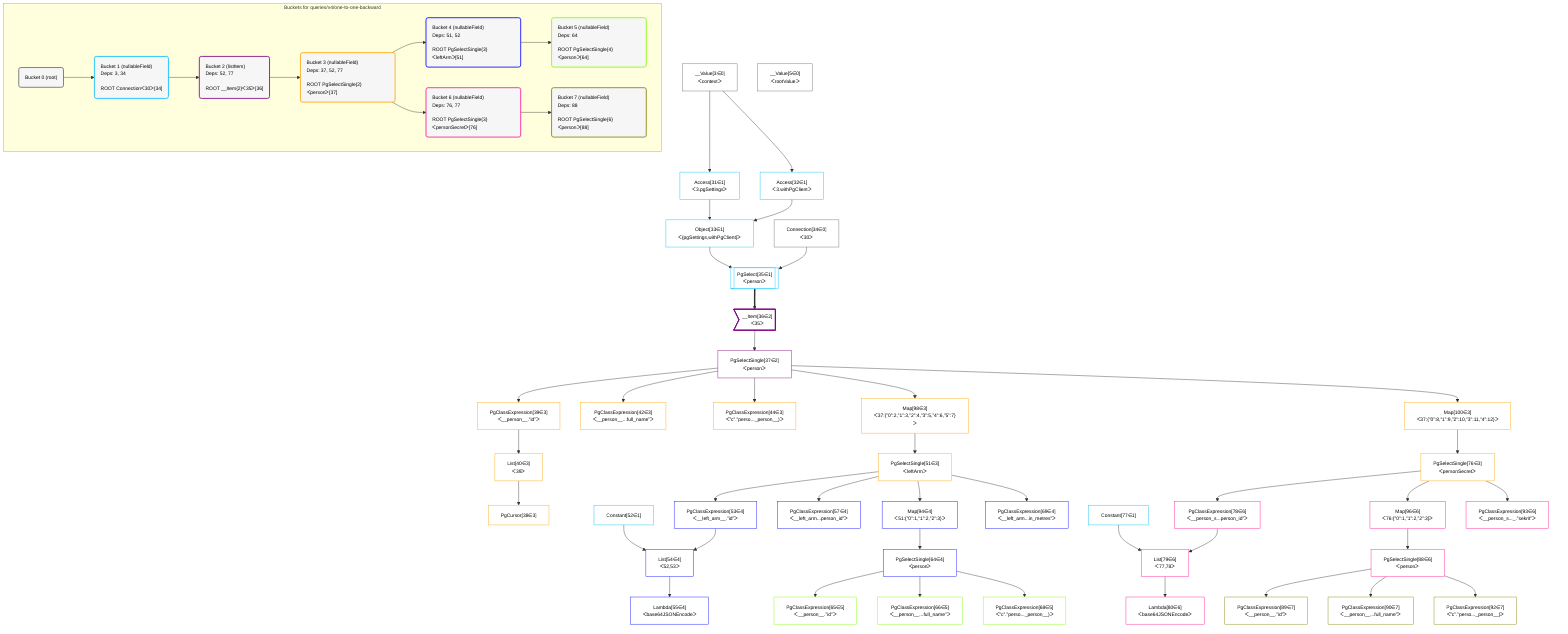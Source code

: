 %%{init: {'themeVariables': { 'fontSize': '12px'}}}%%
graph TD
    classDef path fill:#eee,stroke:#000,color:#000
    classDef plan fill:#fff,stroke-width:1px,color:#000
    classDef itemplan fill:#fff,stroke-width:2px,color:#000
    classDef sideeffectplan fill:#f00,stroke-width:2px,color:#000
    classDef bucket fill:#f6f6f6,color:#000,stroke-width:2px,text-align:left


    %% define steps
    __Value3["__Value[3∈0]<br />ᐸcontextᐳ"]:::plan
    __Value5["__Value[5∈0]<br />ᐸrootValueᐳ"]:::plan
    Access31["Access[31∈1]<br />ᐸ3.pgSettingsᐳ"]:::plan
    Access32["Access[32∈1]<br />ᐸ3.withPgClientᐳ"]:::plan
    Object33["Object[33∈1]<br />ᐸ{pgSettings,withPgClient}ᐳ"]:::plan
    Connection34["Connection[34∈0]<br />ᐸ30ᐳ"]:::plan
    PgSelect35[["PgSelect[35∈1]<br />ᐸpersonᐳ"]]:::plan
    __Item36>"__Item[36∈2]<br />ᐸ35ᐳ"]:::itemplan
    PgSelectSingle37["PgSelectSingle[37∈2]<br />ᐸpersonᐳ"]:::plan
    PgClassExpression39["PgClassExpression[39∈3]<br />ᐸ__person__.”id”ᐳ"]:::plan
    List40["List[40∈3]<br />ᐸ39ᐳ"]:::plan
    PgCursor38["PgCursor[38∈3]"]:::plan
    PgClassExpression42["PgClassExpression[42∈3]<br />ᐸ__person__...full_name”ᐳ"]:::plan
    PgClassExpression44["PgClassExpression[44∈3]<br />ᐸ”c”.”perso..._person__)ᐳ"]:::plan
    Map98["Map[98∈3]<br />ᐸ37:{”0”:2,”1”:3,”2”:4,”3”:5,”4”:6,”5”:7}ᐳ"]:::plan
    PgSelectSingle51["PgSelectSingle[51∈3]<br />ᐸleftArmᐳ"]:::plan
    Constant52["Constant[52∈1]"]:::plan
    PgClassExpression53["PgClassExpression[53∈4]<br />ᐸ__left_arm__.”id”ᐳ"]:::plan
    List54["List[54∈4]<br />ᐸ52,53ᐳ"]:::plan
    Lambda55["Lambda[55∈4]<br />ᐸbase64JSONEncodeᐳ"]:::plan
    PgClassExpression57["PgClassExpression[57∈4]<br />ᐸ__left_arm...person_id”ᐳ"]:::plan
    Map94["Map[94∈4]<br />ᐸ51:{”0”:1,”1”:2,”2”:3}ᐳ"]:::plan
    PgSelectSingle64["PgSelectSingle[64∈4]<br />ᐸpersonᐳ"]:::plan
    PgClassExpression65["PgClassExpression[65∈5]<br />ᐸ__person__.”id”ᐳ"]:::plan
    PgClassExpression66["PgClassExpression[66∈5]<br />ᐸ__person__...full_name”ᐳ"]:::plan
    PgClassExpression68["PgClassExpression[68∈5]<br />ᐸ”c”.”perso..._person__)ᐳ"]:::plan
    PgClassExpression69["PgClassExpression[69∈4]<br />ᐸ__left_arm...in_metres”ᐳ"]:::plan
    Map100["Map[100∈3]<br />ᐸ37:{”0”:8,”1”:9,”2”:10,”3”:11,”4”:12}ᐳ"]:::plan
    PgSelectSingle76["PgSelectSingle[76∈3]<br />ᐸpersonSecretᐳ"]:::plan
    Constant77["Constant[77∈1]"]:::plan
    PgClassExpression78["PgClassExpression[78∈6]<br />ᐸ__person_s...person_id”ᐳ"]:::plan
    List79["List[79∈6]<br />ᐸ77,78ᐳ"]:::plan
    Lambda80["Lambda[80∈6]<br />ᐸbase64JSONEncodeᐳ"]:::plan
    Map96["Map[96∈6]<br />ᐸ76:{”0”:1,”1”:2,”2”:3}ᐳ"]:::plan
    PgSelectSingle88["PgSelectSingle[88∈6]<br />ᐸpersonᐳ"]:::plan
    PgClassExpression89["PgClassExpression[89∈7]<br />ᐸ__person__.”id”ᐳ"]:::plan
    PgClassExpression90["PgClassExpression[90∈7]<br />ᐸ__person__...full_name”ᐳ"]:::plan
    PgClassExpression92["PgClassExpression[92∈7]<br />ᐸ”c”.”perso..._person__)ᐳ"]:::plan
    PgClassExpression93["PgClassExpression[93∈6]<br />ᐸ__person_s..._.”sekrit”ᐳ"]:::plan

    %% plan dependencies
    __Value3 --> Access31
    __Value3 --> Access32
    Access31 & Access32 --> Object33
    Object33 & Connection34 --> PgSelect35
    PgSelect35 ==> __Item36
    __Item36 --> PgSelectSingle37
    PgSelectSingle37 --> PgClassExpression39
    PgClassExpression39 --> List40
    List40 --> PgCursor38
    PgSelectSingle37 --> PgClassExpression42
    PgSelectSingle37 --> PgClassExpression44
    PgSelectSingle37 --> Map98
    Map98 --> PgSelectSingle51
    PgSelectSingle51 --> PgClassExpression53
    Constant52 & PgClassExpression53 --> List54
    List54 --> Lambda55
    PgSelectSingle51 --> PgClassExpression57
    PgSelectSingle51 --> Map94
    Map94 --> PgSelectSingle64
    PgSelectSingle64 --> PgClassExpression65
    PgSelectSingle64 --> PgClassExpression66
    PgSelectSingle64 --> PgClassExpression68
    PgSelectSingle51 --> PgClassExpression69
    PgSelectSingle37 --> Map100
    Map100 --> PgSelectSingle76
    PgSelectSingle76 --> PgClassExpression78
    Constant77 & PgClassExpression78 --> List79
    List79 --> Lambda80
    PgSelectSingle76 --> Map96
    Map96 --> PgSelectSingle88
    PgSelectSingle88 --> PgClassExpression89
    PgSelectSingle88 --> PgClassExpression90
    PgSelectSingle88 --> PgClassExpression92
    PgSelectSingle76 --> PgClassExpression93

    subgraph "Buckets for queries/v4/one-to-one-backward"
    Bucket0("Bucket 0 (root)"):::bucket
    classDef bucket0 stroke:#696969
    class Bucket0,__Value3,__Value5,Connection34 bucket0
    Bucket1("Bucket 1 (nullableField)<br />Deps: 3, 34<br /><br />ROOT Connectionᐸ30ᐳ[34]"):::bucket
    classDef bucket1 stroke:#00bfff
    class Bucket1,Access31,Access32,Object33,PgSelect35,Constant52,Constant77 bucket1
    Bucket2("Bucket 2 (listItem)<br />Deps: 52, 77<br /><br />ROOT __Item{2}ᐸ35ᐳ[36]"):::bucket
    classDef bucket2 stroke:#7f007f
    class Bucket2,__Item36,PgSelectSingle37 bucket2
    Bucket3("Bucket 3 (nullableField)<br />Deps: 37, 52, 77<br /><br />ROOT PgSelectSingle{2}ᐸpersonᐳ[37]"):::bucket
    classDef bucket3 stroke:#ffa500
    class Bucket3,PgCursor38,PgClassExpression39,List40,PgClassExpression42,PgClassExpression44,PgSelectSingle51,PgSelectSingle76,Map98,Map100 bucket3
    Bucket4("Bucket 4 (nullableField)<br />Deps: 51, 52<br /><br />ROOT PgSelectSingle{3}ᐸleftArmᐳ[51]"):::bucket
    classDef bucket4 stroke:#0000ff
    class Bucket4,PgClassExpression53,List54,Lambda55,PgClassExpression57,PgSelectSingle64,PgClassExpression69,Map94 bucket4
    Bucket5("Bucket 5 (nullableField)<br />Deps: 64<br /><br />ROOT PgSelectSingle{4}ᐸpersonᐳ[64]"):::bucket
    classDef bucket5 stroke:#7fff00
    class Bucket5,PgClassExpression65,PgClassExpression66,PgClassExpression68 bucket5
    Bucket6("Bucket 6 (nullableField)<br />Deps: 76, 77<br /><br />ROOT PgSelectSingle{3}ᐸpersonSecretᐳ[76]"):::bucket
    classDef bucket6 stroke:#ff1493
    class Bucket6,PgClassExpression78,List79,Lambda80,PgSelectSingle88,PgClassExpression93,Map96 bucket6
    Bucket7("Bucket 7 (nullableField)<br />Deps: 88<br /><br />ROOT PgSelectSingle{6}ᐸpersonᐳ[88]"):::bucket
    classDef bucket7 stroke:#808000
    class Bucket7,PgClassExpression89,PgClassExpression90,PgClassExpression92 bucket7
    Bucket0 --> Bucket1
    Bucket1 --> Bucket2
    Bucket2 --> Bucket3
    Bucket3 --> Bucket4 & Bucket6
    Bucket4 --> Bucket5
    Bucket6 --> Bucket7
    end